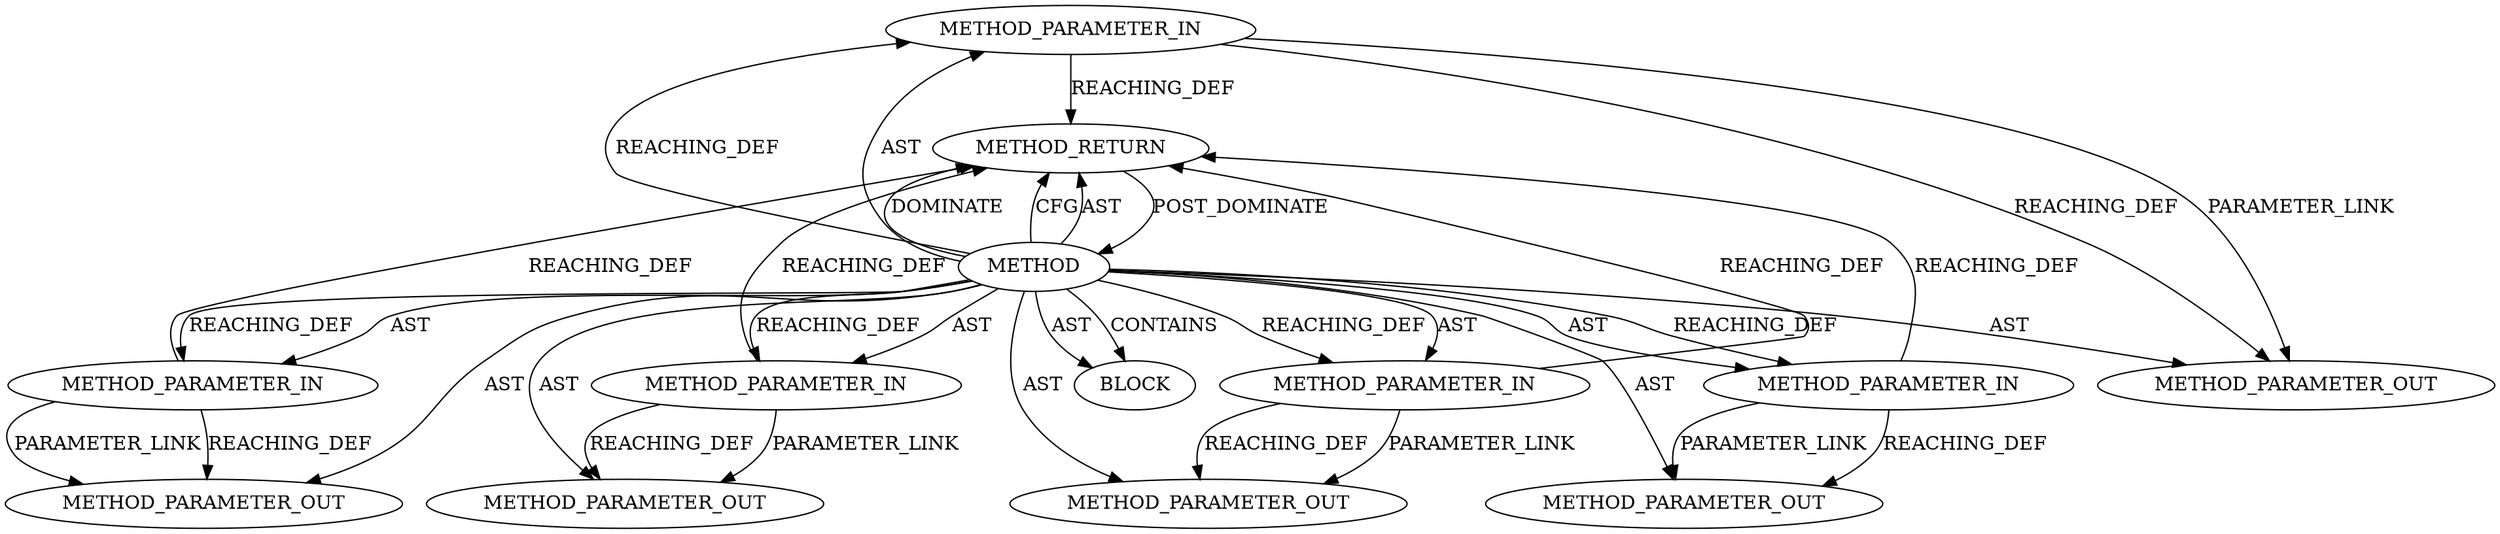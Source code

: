digraph {
  266 [label=METHOD_PARAMETER_IN ORDER=2 CODE="struct msghdr *msg" IS_VARIADIC=false COLUMN_NUMBER=37 LINE_NUMBER=160 TYPE_FULL_NAME="msghdr*" EVALUATION_STRATEGY="BY_VALUE" INDEX=2 NAME="msg"]
  270 [label=BLOCK ORDER=6 ARGUMENT_INDEX=-1 CODE="<empty>" TYPE_FULL_NAME="<empty>"]
  265 [label=METHOD_PARAMETER_IN ORDER=1 CODE="struct sock *sk" IS_VARIADIC=false COLUMN_NUMBER=20 LINE_NUMBER=160 TYPE_FULL_NAME="sock*" EVALUATION_STRATEGY="BY_VALUE" INDEX=1 NAME="sk"]
  269 [label=METHOD_PARAMETER_IN ORDER=5 CODE="int *addr_len" IS_VARIADIC=false COLUMN_NUMBER=17 LINE_NUMBER=161 TYPE_FULL_NAME="int*" EVALUATION_STRATEGY="BY_VALUE" INDEX=5 NAME="addr_len"]
  271 [label=METHOD_RETURN ORDER=7 CODE="RET" COLUMN_NUMBER=5 LINE_NUMBER=160 TYPE_FULL_NAME="int" EVALUATION_STRATEGY="BY_VALUE"]
  267 [label=METHOD_PARAMETER_IN ORDER=3 CODE="size_t len" IS_VARIADIC=false COLUMN_NUMBER=57 LINE_NUMBER=160 TYPE_FULL_NAME="size_t" EVALUATION_STRATEGY="BY_VALUE" INDEX=3 NAME="len"]
  21185 [label=METHOD_PARAMETER_OUT ORDER=4 CODE="int flags" IS_VARIADIC=false COLUMN_NUMBER=6 LINE_NUMBER=161 TYPE_FULL_NAME="int" EVALUATION_STRATEGY="BY_VALUE" INDEX=4 NAME="flags"]
  21184 [label=METHOD_PARAMETER_OUT ORDER=3 CODE="size_t len" IS_VARIADIC=false COLUMN_NUMBER=57 LINE_NUMBER=160 TYPE_FULL_NAME="size_t" EVALUATION_STRATEGY="BY_VALUE" INDEX=3 NAME="len"]
  264 [label=METHOD COLUMN_NUMBER=5 LINE_NUMBER=160 COLUMN_NUMBER_END=30 IS_EXTERNAL=false SIGNATURE="int tls_sw_recvmsg (sock*,msghdr*,size_t,int,int*)" NAME="tls_sw_recvmsg" AST_PARENT_TYPE="TYPE_DECL" AST_PARENT_FULL_NAME="tls.h:<global>" ORDER=32 CODE="int tls_sw_recvmsg(struct sock *sk, struct msghdr *msg, size_t len,
		   int flags, int *addr_len);" FULL_NAME="tls_sw_recvmsg" LINE_NUMBER_END=161 FILENAME="tls.h"]
  21186 [label=METHOD_PARAMETER_OUT ORDER=5 CODE="int *addr_len" IS_VARIADIC=false COLUMN_NUMBER=17 LINE_NUMBER=161 TYPE_FULL_NAME="int*" EVALUATION_STRATEGY="BY_VALUE" INDEX=5 NAME="addr_len"]
  268 [label=METHOD_PARAMETER_IN ORDER=4 CODE="int flags" IS_VARIADIC=false COLUMN_NUMBER=6 LINE_NUMBER=161 TYPE_FULL_NAME="int" EVALUATION_STRATEGY="BY_VALUE" INDEX=4 NAME="flags"]
  21182 [label=METHOD_PARAMETER_OUT ORDER=1 CODE="struct sock *sk" IS_VARIADIC=false COLUMN_NUMBER=20 LINE_NUMBER=160 TYPE_FULL_NAME="sock*" EVALUATION_STRATEGY="BY_VALUE" INDEX=1 NAME="sk"]
  21183 [label=METHOD_PARAMETER_OUT ORDER=2 CODE="struct msghdr *msg" IS_VARIADIC=false COLUMN_NUMBER=37 LINE_NUMBER=160 TYPE_FULL_NAME="msghdr*" EVALUATION_STRATEGY="BY_VALUE" INDEX=2 NAME="msg"]
  266 -> 21183 [label=REACHING_DEF VARIABLE="msg"]
  264 -> 21186 [label=AST ]
  264 -> 267 [label=AST ]
  268 -> 271 [label=REACHING_DEF VARIABLE="flags"]
  267 -> 271 [label=REACHING_DEF VARIABLE="len"]
  264 -> 269 [label=AST ]
  269 -> 271 [label=REACHING_DEF VARIABLE="addr_len"]
  264 -> 267 [label=REACHING_DEF VARIABLE=""]
  264 -> 21185 [label=AST ]
  264 -> 21182 [label=AST ]
  267 -> 21184 [label=REACHING_DEF VARIABLE="len"]
  264 -> 271 [label=DOMINATE ]
  264 -> 265 [label=REACHING_DEF VARIABLE=""]
  266 -> 271 [label=REACHING_DEF VARIABLE="msg"]
  264 -> 21183 [label=AST ]
  264 -> 268 [label=AST ]
  265 -> 21182 [label=PARAMETER_LINK ]
  264 -> 265 [label=AST ]
  268 -> 21185 [label=REACHING_DEF VARIABLE="flags"]
  265 -> 21182 [label=REACHING_DEF VARIABLE="sk"]
  264 -> 270 [label=CONTAINS ]
  264 -> 266 [label=REACHING_DEF VARIABLE=""]
  264 -> 271 [label=CFG ]
  271 -> 264 [label=POST_DOMINATE ]
  267 -> 21184 [label=PARAMETER_LINK ]
  264 -> 270 [label=AST ]
  265 -> 271 [label=REACHING_DEF VARIABLE="sk"]
  269 -> 21186 [label=PARAMETER_LINK ]
  264 -> 271 [label=AST ]
  266 -> 21183 [label=PARAMETER_LINK ]
  264 -> 268 [label=REACHING_DEF VARIABLE=""]
  264 -> 21184 [label=AST ]
  268 -> 21185 [label=PARAMETER_LINK ]
  264 -> 266 [label=AST ]
  269 -> 21186 [label=REACHING_DEF VARIABLE="addr_len"]
  264 -> 269 [label=REACHING_DEF VARIABLE=""]
}

